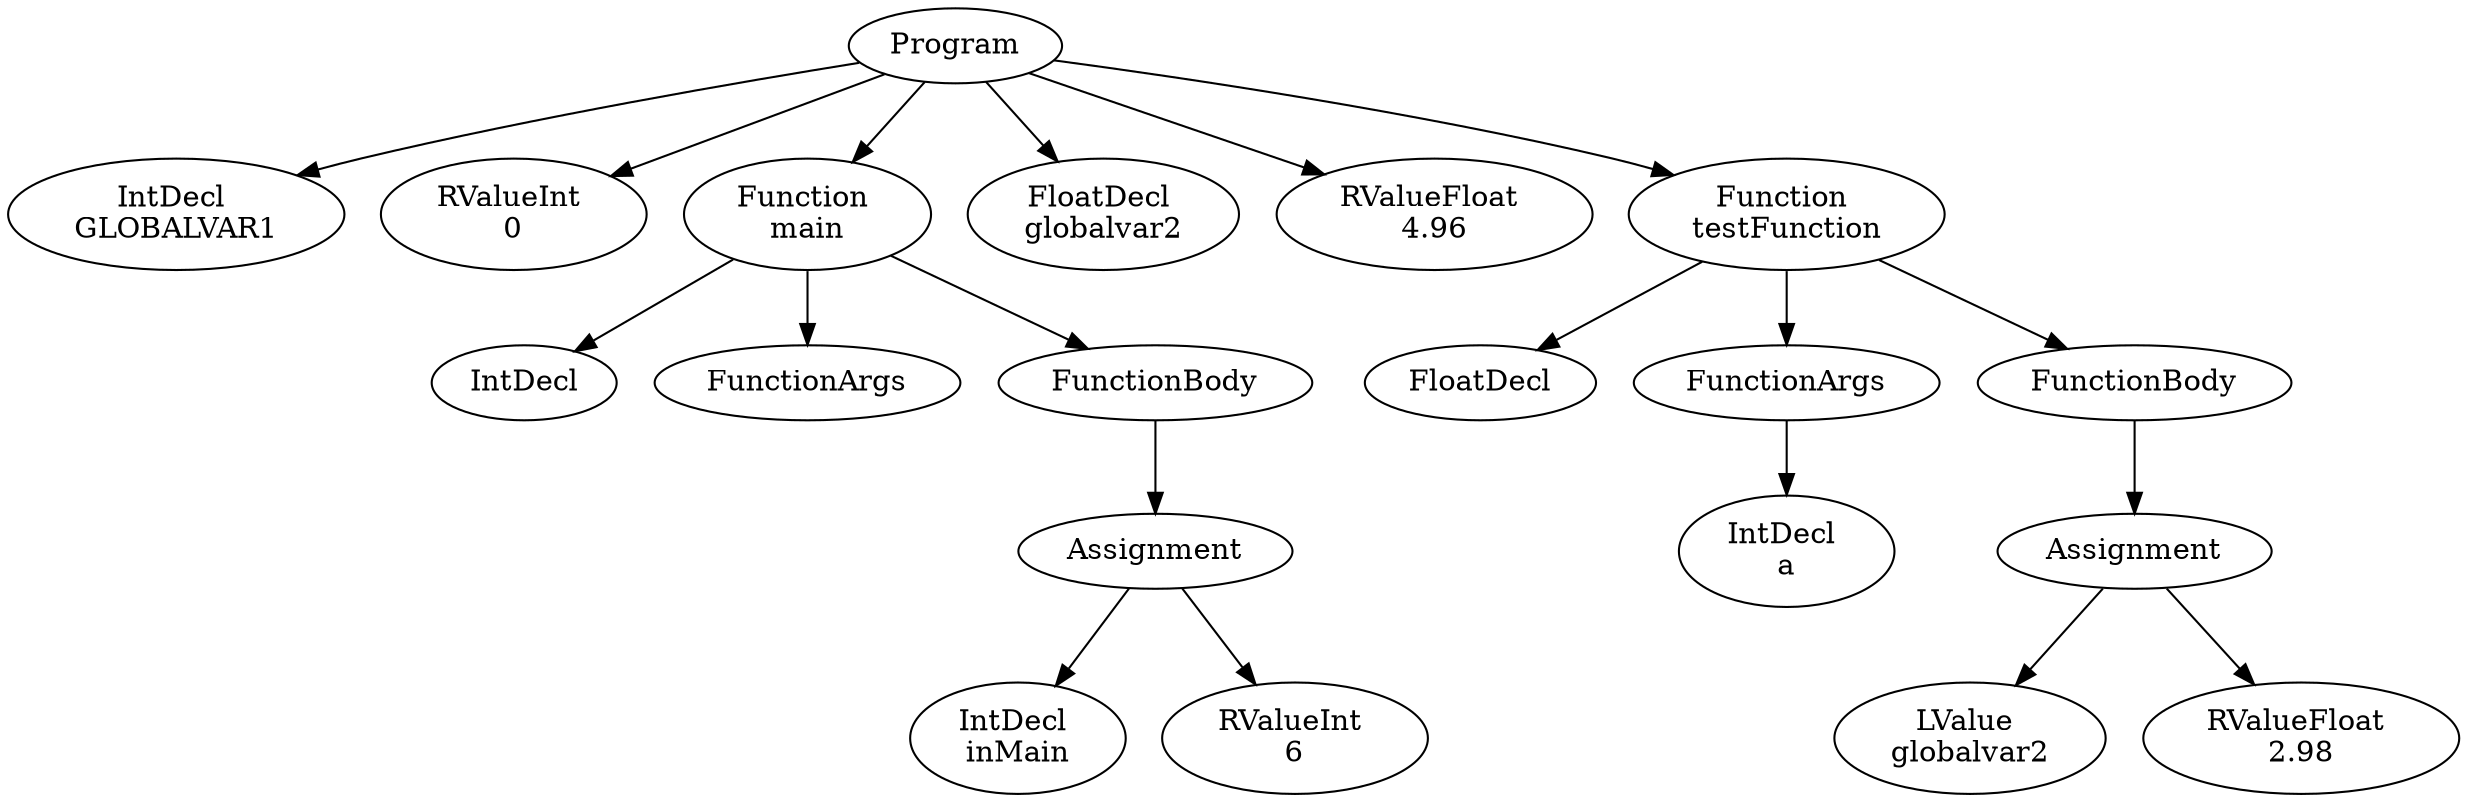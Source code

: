 digraph AST {
4 [label="Program"];
5 [label="IntDecl \nGLOBALVAR1"];
6 [label="RValueInt \n0"];
7 [label="Function \nmain"];
8 [label="IntDecl"];
9 [label="FunctionArgs"];
10 [label="FunctionBody"];
11 [label="Assignment"];
12 [label="IntDecl \ninMain"];
13 [label="RValueInt \n6"];
11 -> 12;
11 -> 13;
10 -> 11;
7 -> 8;
7 -> 9;
7 -> 10;
14 [label="FloatDecl \nglobalvar2"];
15 [label="RValueFloat \n4.96"];
16 [label="Function \ntestFunction"];
17 [label="FloatDecl"];
18 [label="FunctionArgs"];
19 [label="IntDecl \na"];
18 -> 19;
20 [label="FunctionBody"];
21 [label="Assignment"];
22 [label="LValue \nglobalvar2"];
23 [label="RValueFloat \n2.98"];
21 -> 22;
21 -> 23;
20 -> 21;
16 -> 17;
16 -> 18;
16 -> 20;
4 -> 5;
4 -> 6;
4 -> 7;
4 -> 14;
4 -> 15;
4 -> 16;
}